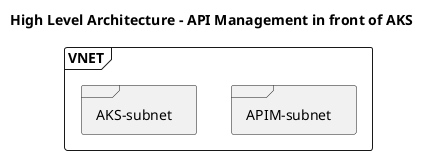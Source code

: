 @startuml Api Management in front of AKS

title High Level Architecture - API Management in front of AKS

frame VNET{
    frame APIM-subnet{

    }
    frame AKS-subnet{

    }
}
@enduml